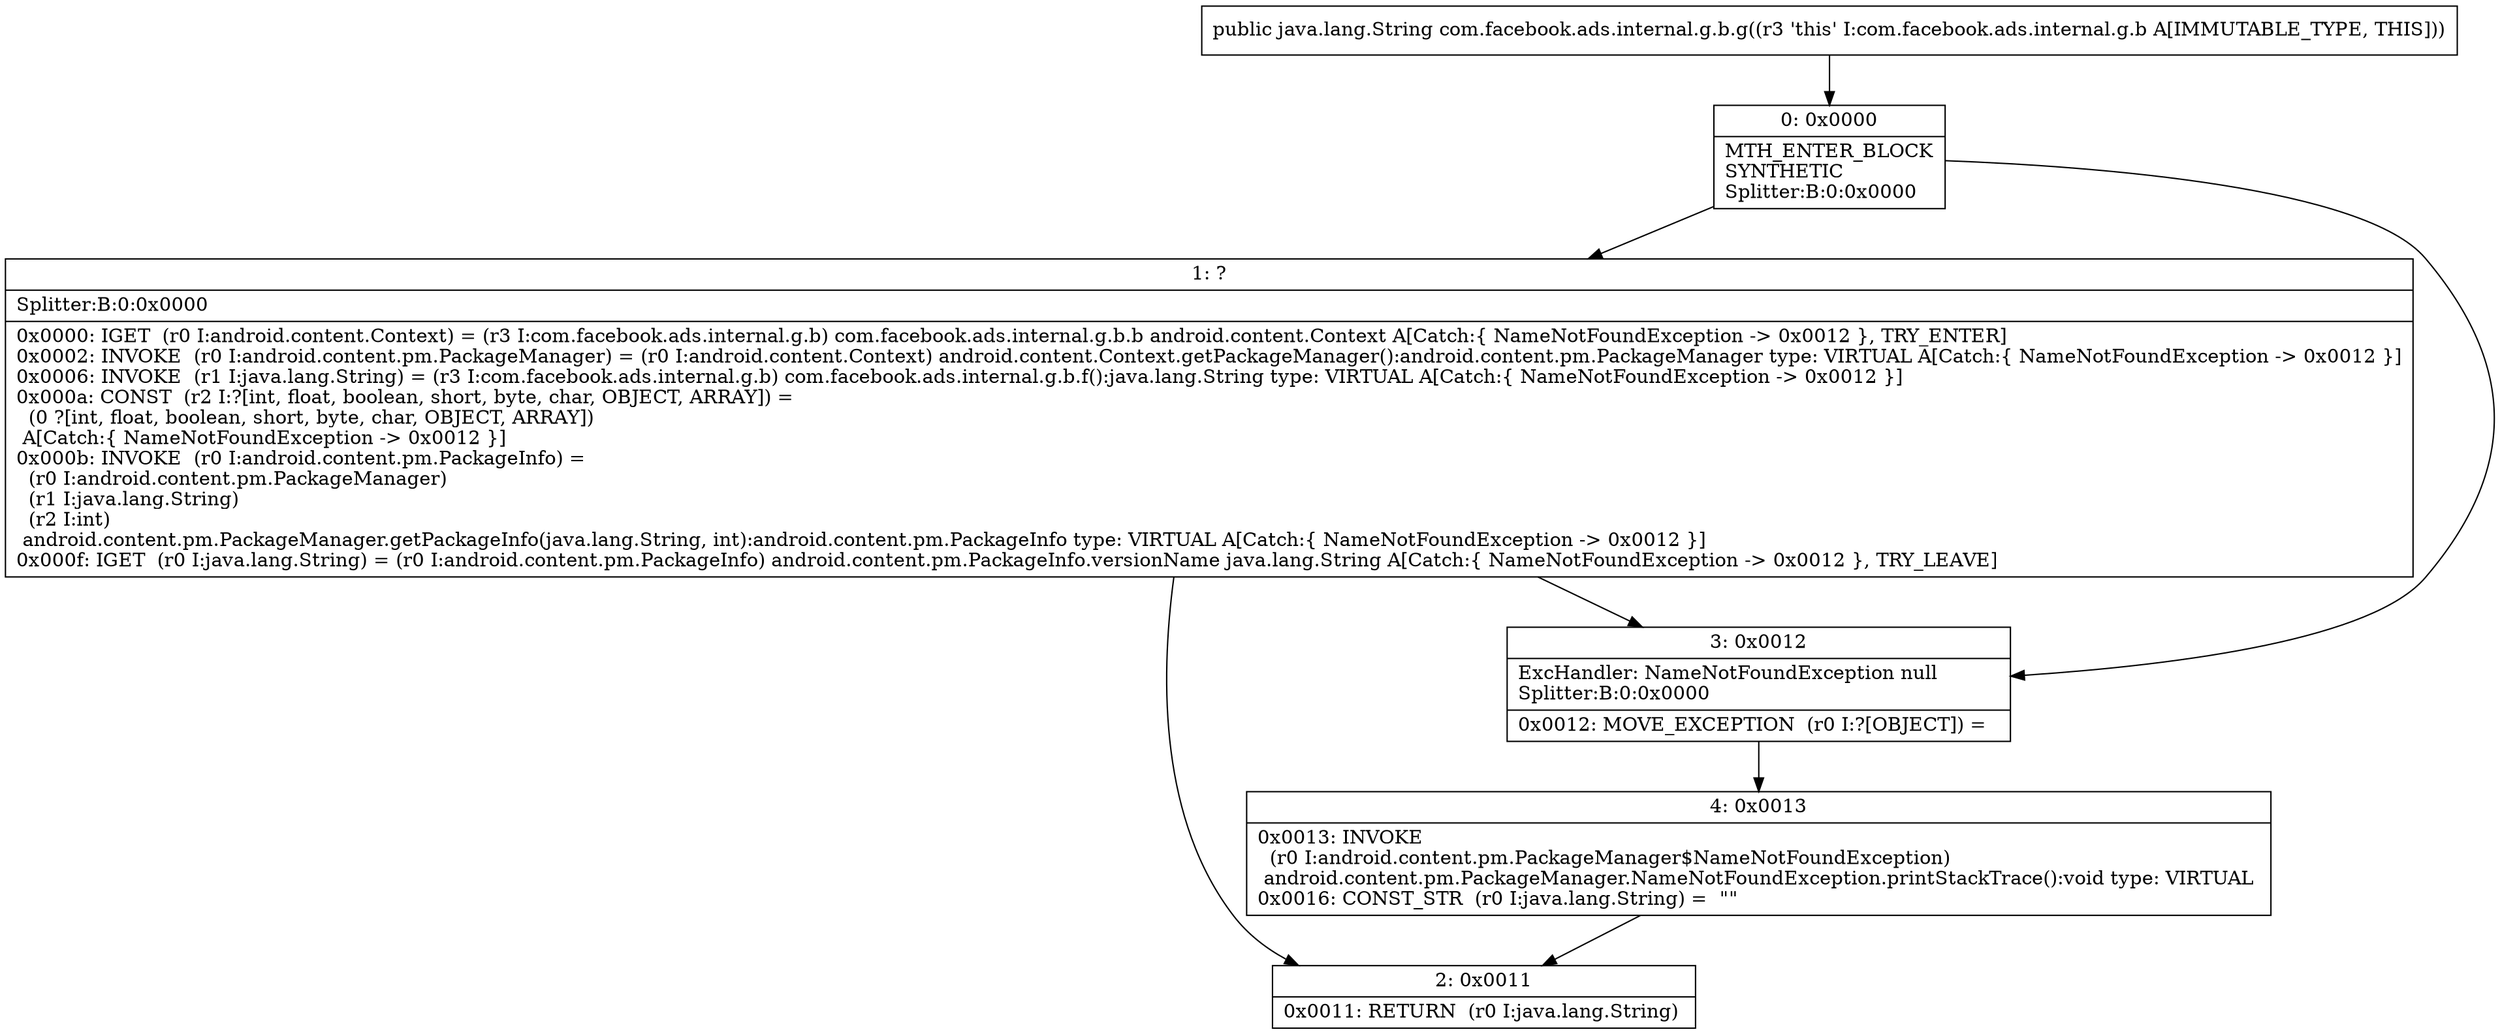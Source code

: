 digraph "CFG forcom.facebook.ads.internal.g.b.g()Ljava\/lang\/String;" {
Node_0 [shape=record,label="{0\:\ 0x0000|MTH_ENTER_BLOCK\lSYNTHETIC\lSplitter:B:0:0x0000\l}"];
Node_1 [shape=record,label="{1\:\ ?|Splitter:B:0:0x0000\l|0x0000: IGET  (r0 I:android.content.Context) = (r3 I:com.facebook.ads.internal.g.b) com.facebook.ads.internal.g.b.b android.content.Context A[Catch:\{ NameNotFoundException \-\> 0x0012 \}, TRY_ENTER]\l0x0002: INVOKE  (r0 I:android.content.pm.PackageManager) = (r0 I:android.content.Context) android.content.Context.getPackageManager():android.content.pm.PackageManager type: VIRTUAL A[Catch:\{ NameNotFoundException \-\> 0x0012 \}]\l0x0006: INVOKE  (r1 I:java.lang.String) = (r3 I:com.facebook.ads.internal.g.b) com.facebook.ads.internal.g.b.f():java.lang.String type: VIRTUAL A[Catch:\{ NameNotFoundException \-\> 0x0012 \}]\l0x000a: CONST  (r2 I:?[int, float, boolean, short, byte, char, OBJECT, ARRAY]) = \l  (0 ?[int, float, boolean, short, byte, char, OBJECT, ARRAY])\l A[Catch:\{ NameNotFoundException \-\> 0x0012 \}]\l0x000b: INVOKE  (r0 I:android.content.pm.PackageInfo) = \l  (r0 I:android.content.pm.PackageManager)\l  (r1 I:java.lang.String)\l  (r2 I:int)\l android.content.pm.PackageManager.getPackageInfo(java.lang.String, int):android.content.pm.PackageInfo type: VIRTUAL A[Catch:\{ NameNotFoundException \-\> 0x0012 \}]\l0x000f: IGET  (r0 I:java.lang.String) = (r0 I:android.content.pm.PackageInfo) android.content.pm.PackageInfo.versionName java.lang.String A[Catch:\{ NameNotFoundException \-\> 0x0012 \}, TRY_LEAVE]\l}"];
Node_2 [shape=record,label="{2\:\ 0x0011|0x0011: RETURN  (r0 I:java.lang.String) \l}"];
Node_3 [shape=record,label="{3\:\ 0x0012|ExcHandler: NameNotFoundException null\lSplitter:B:0:0x0000\l|0x0012: MOVE_EXCEPTION  (r0 I:?[OBJECT]) =  \l}"];
Node_4 [shape=record,label="{4\:\ 0x0013|0x0013: INVOKE  \l  (r0 I:android.content.pm.PackageManager$NameNotFoundException)\l android.content.pm.PackageManager.NameNotFoundException.printStackTrace():void type: VIRTUAL \l0x0016: CONST_STR  (r0 I:java.lang.String) =  \"\" \l}"];
MethodNode[shape=record,label="{public java.lang.String com.facebook.ads.internal.g.b.g((r3 'this' I:com.facebook.ads.internal.g.b A[IMMUTABLE_TYPE, THIS])) }"];
MethodNode -> Node_0;
Node_0 -> Node_1;
Node_0 -> Node_3;
Node_1 -> Node_2;
Node_1 -> Node_3;
Node_3 -> Node_4;
Node_4 -> Node_2;
}

